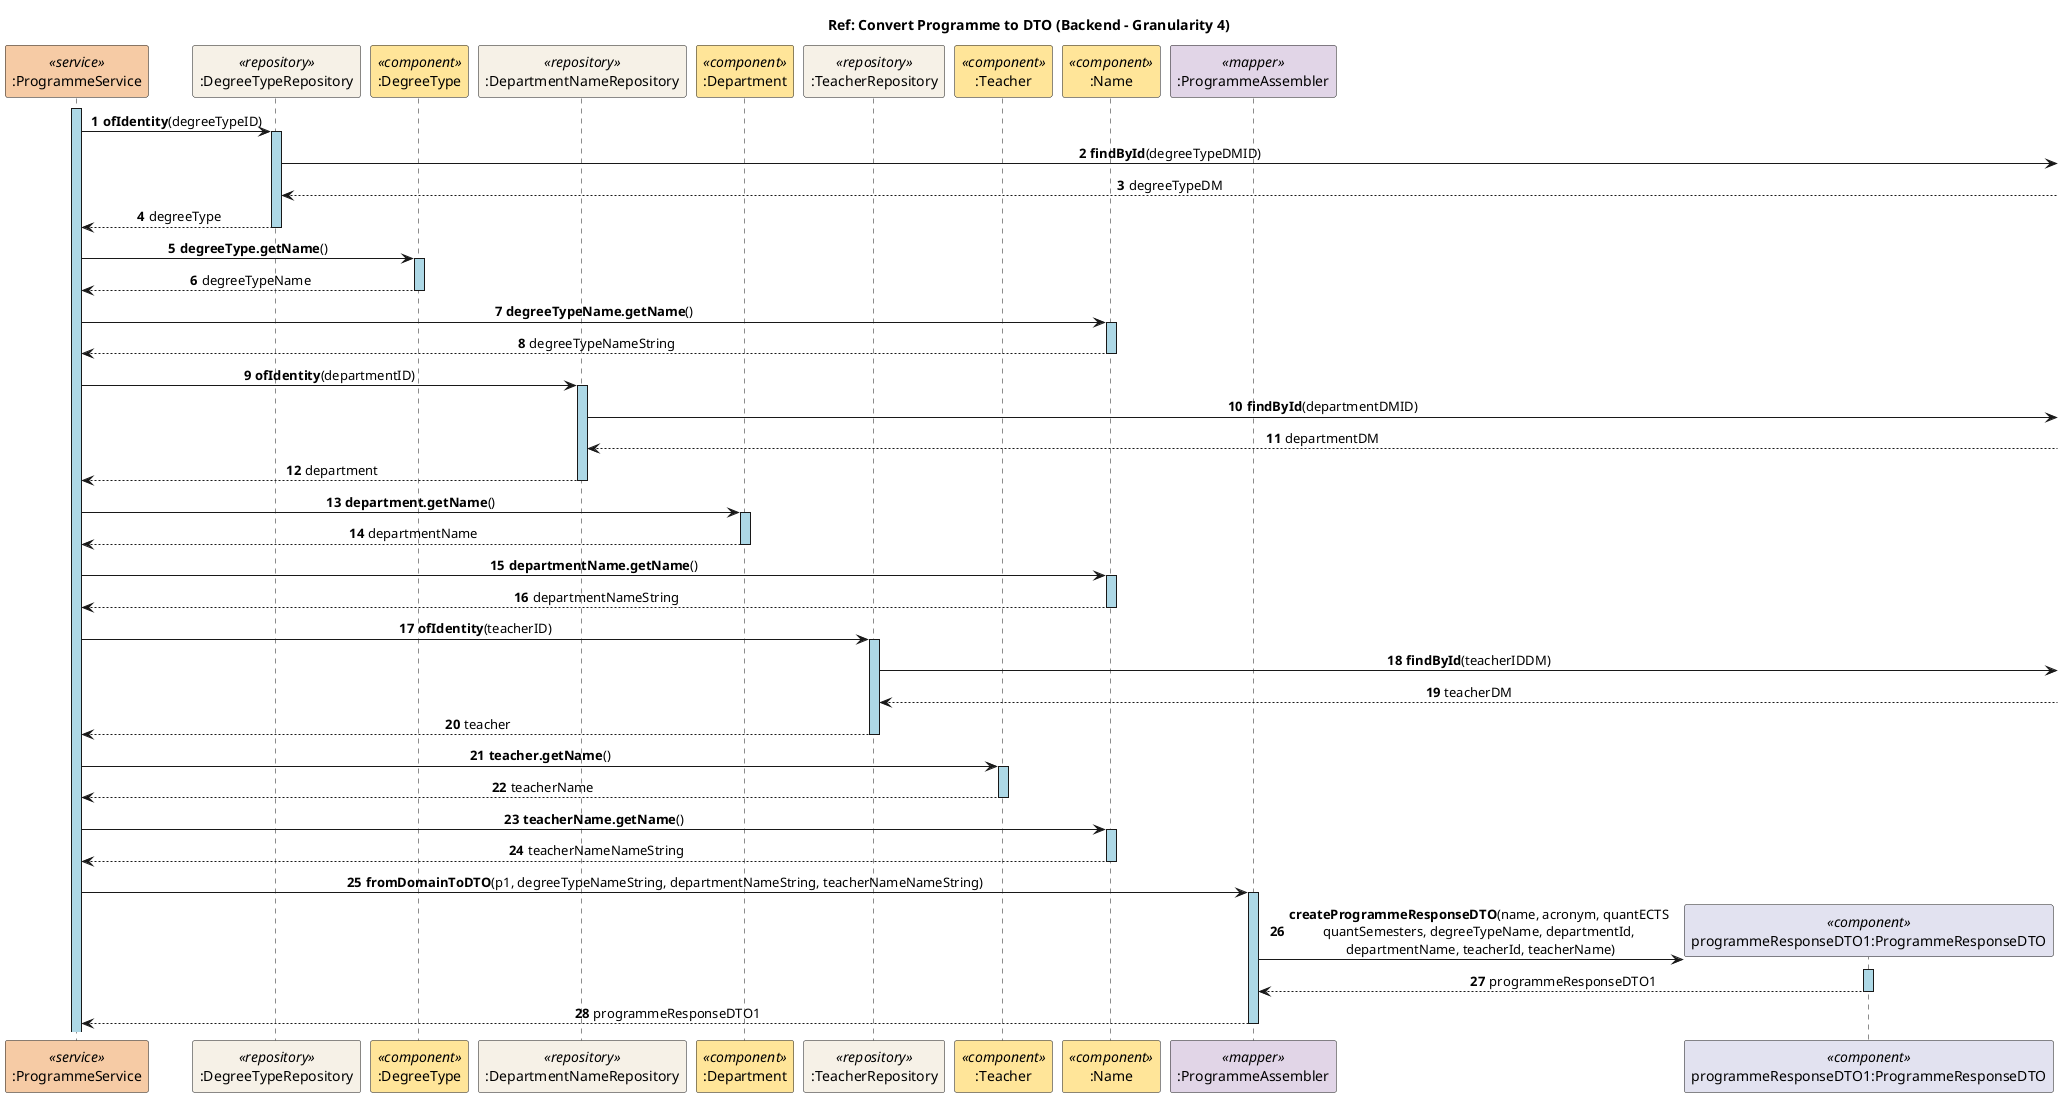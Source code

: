 @startuml
title Ref: Convert Programme to DTO (Backend - Granularity 4)
skinparam sequenceLifeLineBackgroundColor lightblue
skinparam sequenceMessageAlign center
autonumber

participant ":ProgrammeService" as ProgrammeService <<service>> #F6CBA5
participant ":DegreeTypeRepository" as DegreeTypeRepository <<repository>> #F6F1E7
participant ":DegreeType" as DegreeType <<component>> #FFE599
participant ":DepartmentNameRepository" as DepartmentRepository <<repository>> #F6F1E7
participant ":Department" as Department <<component>> #FFE599
participant ":TeacherRepository" as TeacherRepository <<repository>> #F6F1E7
participant ":Teacher" as Teacher <<component>> #FFE599
participant ":Name" as Name <<component>> #FFE599
participant ":ProgrammeAssembler" as ProgrammeAssembler <<mapper>> #E1D5E7
participant "programmeResponseDTO1:ProgrammeResponseDTO" as ProgrammeResponseDTO <<component>>

activate ProgrammeService
ProgrammeService -> DegreeTypeRepository ++: **ofIdentity**(degreeTypeID)
DegreeTypeRepository -> : **findById**(degreeTypeDMID)
DegreeTypeRepository <--: degreeTypeDM
DegreeTypeRepository --> ProgrammeService --: degreeType

ProgrammeService -> DegreeType++: **degreeType.getName**()
DegreeType --> ProgrammeService--: degreeTypeName
ProgrammeService -> Name++: **degreeTypeName.getName**()
Name --> ProgrammeService --: degreeTypeNameString

ProgrammeService -> DepartmentRepository ++: **ofIdentity**(departmentID)
DepartmentRepository -> : **findById**(departmentDMID)
DepartmentRepository <-- : departmentDM
DepartmentRepository --> ProgrammeService --: department

ProgrammeService -> Department ++: **department.getName**()
Department --> ProgrammeService --: departmentName
ProgrammeService -> Name++: **departmentName.getName**()
Name --> ProgrammeService --: departmentNameString

ProgrammeService -> TeacherRepository ++: **ofIdentity**(teacherID)
TeacherRepository -> : **findById**(teacherIDDM)
TeacherRepository <-- : teacherDM
TeacherRepository --> ProgrammeService --: teacher

ProgrammeService -> Teacher ++: **teacher.getName**()
Teacher --> ProgrammeService --: teacherName
ProgrammeService -> Name++: **teacherName.getName**()
Name --> ProgrammeService --: teacherNameNameString

ProgrammeService -> ProgrammeAssembler ++: **fromDomainToDTO**(p1, degreeTypeNameString, departmentNameString, teacherNameNameString)
ProgrammeAssembler -> ProgrammeResponseDTO **: **createProgrammeResponseDTO**(name, acronym, quantECTS \nquantSemesters, degreeTypeName, departmentId, \ndepartmentName, teacherId, teacherName)
activate ProgrammeResponseDTO
ProgrammeResponseDTO --> ProgrammeAssembler: programmeResponseDTO1
deactivate ProgrammeResponseDTO
ProgrammeAssembler --> ProgrammeService --: programmeResponseDTO1
@enduml